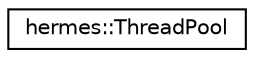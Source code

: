 digraph "Graphical Class Hierarchy"
{
 // LATEX_PDF_SIZE
  edge [fontname="Helvetica",fontsize="10",labelfontname="Helvetica",labelfontsize="10"];
  node [fontname="Helvetica",fontsize="10",shape=record];
  rankdir="LR";
  Node0 [label="hermes::ThreadPool",height=0.2,width=0.4,color="black", fillcolor="white", style="filled",URL="$classhermes_1_1_thread_pool.html",tooltip=" "];
}
